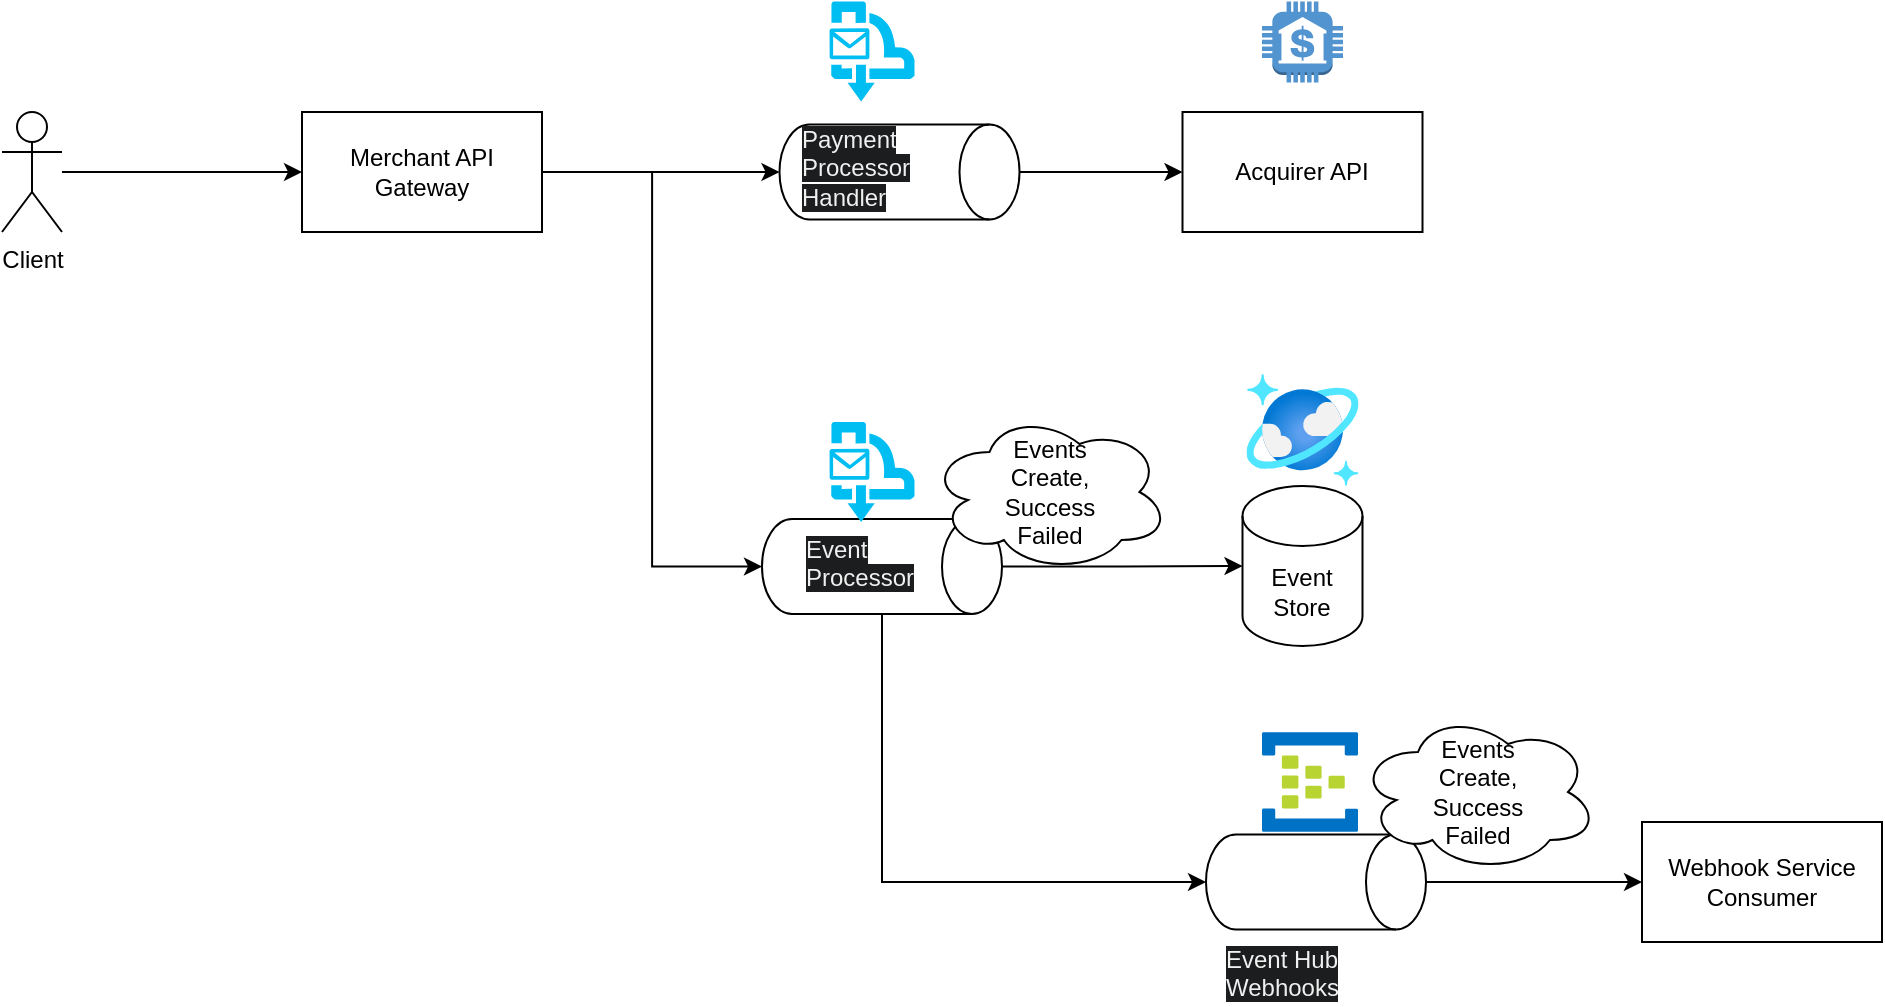 <mxfile version="24.7.5">
  <diagram name="Page-1" id="6_pKinH9KJxc2C_COTnn">
    <mxGraphModel dx="850" dy="819" grid="1" gridSize="10" guides="1" tooltips="1" connect="1" arrows="1" fold="1" page="1" pageScale="1" pageWidth="850" pageHeight="1100" math="0" shadow="0">
      <root>
        <mxCell id="0" />
        <mxCell id="1" parent="0" />
        <mxCell id="2XguI70CrozmOT7nTDVP-3" style="edgeStyle=orthogonalEdgeStyle;rounded=0;orthogonalLoop=1;jettySize=auto;html=1;" edge="1" parent="1" source="2XguI70CrozmOT7nTDVP-1" target="2XguI70CrozmOT7nTDVP-2">
          <mxGeometry relative="1" as="geometry" />
        </mxCell>
        <mxCell id="2XguI70CrozmOT7nTDVP-1" value="Client&lt;div&gt;&lt;br&gt;&lt;/div&gt;" style="shape=umlActor;verticalLabelPosition=bottom;verticalAlign=top;html=1;outlineConnect=0;" vertex="1" parent="1">
          <mxGeometry x="40" y="330" width="30" height="60" as="geometry" />
        </mxCell>
        <mxCell id="2XguI70CrozmOT7nTDVP-6" value="" style="edgeStyle=orthogonalEdgeStyle;rounded=0;orthogonalLoop=1;jettySize=auto;html=1;entryX=0.5;entryY=1;entryDx=0;entryDy=0;entryPerimeter=0;" edge="1" parent="1" source="2XguI70CrozmOT7nTDVP-2" target="2XguI70CrozmOT7nTDVP-10">
          <mxGeometry relative="1" as="geometry">
            <mxPoint x="411.25" y="360" as="targetPoint" />
          </mxGeometry>
        </mxCell>
        <mxCell id="2XguI70CrozmOT7nTDVP-2" value="Merchant API&lt;div&gt;Gateway&lt;/div&gt;" style="rounded=0;whiteSpace=wrap;html=1;" vertex="1" parent="1">
          <mxGeometry x="190" y="330" width="120" height="60" as="geometry" />
        </mxCell>
        <mxCell id="2XguI70CrozmOT7nTDVP-4" value="" style="verticalLabelPosition=bottom;html=1;verticalAlign=top;align=center;strokeColor=none;fillColor=#00BEF2;shape=mxgraph.azure.service_bus_queues;pointerEvents=1;" vertex="1" parent="1">
          <mxGeometry x="453.75" y="274.75" width="42.5" height="50" as="geometry" />
        </mxCell>
        <mxCell id="2XguI70CrozmOT7nTDVP-9" value="" style="edgeStyle=orthogonalEdgeStyle;rounded=0;orthogonalLoop=1;jettySize=auto;html=1;exitX=0.5;exitY=0.042;exitDx=0;exitDy=0;exitPerimeter=0;" edge="1" parent="1" source="2XguI70CrozmOT7nTDVP-10" target="2XguI70CrozmOT7nTDVP-8">
          <mxGeometry relative="1" as="geometry">
            <mxPoint x="531.25" y="360" as="sourcePoint" />
          </mxGeometry>
        </mxCell>
        <mxCell id="2XguI70CrozmOT7nTDVP-7" value="" style="outlineConnect=0;dashed=0;verticalLabelPosition=bottom;verticalAlign=top;align=center;html=1;shape=mxgraph.aws3.bank;fillColor=#5294CF;gradientColor=none;" vertex="1" parent="1">
          <mxGeometry x="670" y="274.75" width="40.5" height="40.5" as="geometry" />
        </mxCell>
        <mxCell id="2XguI70CrozmOT7nTDVP-8" value="Acquirer API" style="whiteSpace=wrap;html=1;rounded=0;" vertex="1" parent="1">
          <mxGeometry x="630.25" y="330" width="120" height="60" as="geometry" />
        </mxCell>
        <mxCell id="2XguI70CrozmOT7nTDVP-10" value="" style="shape=cylinder3;whiteSpace=wrap;html=1;boundedLbl=1;backgroundOutline=1;size=15;rotation=90;" vertex="1" parent="1">
          <mxGeometry x="465" y="300" width="47.5" height="120" as="geometry" />
        </mxCell>
        <mxCell id="2XguI70CrozmOT7nTDVP-11" value="&lt;span style=&quot;color: rgb(240, 240, 240); font-family: Helvetica; font-size: 12px; font-style: normal; font-variant-ligatures: normal; font-variant-caps: normal; font-weight: 400; letter-spacing: normal; orphans: 2; text-align: center; text-indent: 0px; text-transform: none; widows: 2; word-spacing: 0px; -webkit-text-stroke-width: 0px; white-space: normal; background-color: rgb(27, 29, 30); text-decoration-thickness: initial; text-decoration-style: initial; text-decoration-color: initial; display: inline !important; float: none;&quot;&gt;Payment Processor Handler&lt;/span&gt;" style="text;whiteSpace=wrap;html=1;" vertex="1" parent="1">
          <mxGeometry x="437.5" y="330" width="75" height="30" as="geometry" />
        </mxCell>
        <mxCell id="2XguI70CrozmOT7nTDVP-12" value="" style="image;aspect=fixed;html=1;points=[];align=center;fontSize=12;image=img/lib/azure2/databases/Azure_Cosmos_DB.svg;" vertex="1" parent="1">
          <mxGeometry x="662.25" y="461" width="56" height="56" as="geometry" />
        </mxCell>
        <mxCell id="2XguI70CrozmOT7nTDVP-13" value="Event Store" style="shape=cylinder3;whiteSpace=wrap;html=1;boundedLbl=1;backgroundOutline=1;size=15;" vertex="1" parent="1">
          <mxGeometry x="660.25" y="517" width="60" height="80" as="geometry" />
        </mxCell>
        <mxCell id="2XguI70CrozmOT7nTDVP-21" style="edgeStyle=orthogonalEdgeStyle;rounded=0;orthogonalLoop=1;jettySize=auto;html=1;exitX=0.5;exitY=0;exitDx=0;exitDy=0;exitPerimeter=0;" edge="1" parent="1" source="2XguI70CrozmOT7nTDVP-17" target="2XguI70CrozmOT7nTDVP-13">
          <mxGeometry relative="1" as="geometry" />
        </mxCell>
        <mxCell id="2XguI70CrozmOT7nTDVP-17" value="" style="shape=cylinder3;whiteSpace=wrap;html=1;boundedLbl=1;backgroundOutline=1;size=15;rotation=90;" vertex="1" parent="1">
          <mxGeometry x="456.25" y="497.25" width="47.5" height="120" as="geometry" />
        </mxCell>
        <mxCell id="2XguI70CrozmOT7nTDVP-18" value="" style="verticalLabelPosition=bottom;html=1;verticalAlign=top;align=center;strokeColor=none;fillColor=#00BEF2;shape=mxgraph.azure.service_bus_queues;pointerEvents=1;" vertex="1" parent="1">
          <mxGeometry x="453.75" y="485" width="42.5" height="50" as="geometry" />
        </mxCell>
        <mxCell id="2XguI70CrozmOT7nTDVP-19" value="&lt;span style=&quot;color: rgb(240, 240, 240); font-family: Helvetica; font-size: 12px; font-style: normal; font-variant-ligatures: normal; font-variant-caps: normal; font-weight: 400; letter-spacing: normal; orphans: 2; text-align: center; text-indent: 0px; text-transform: none; widows: 2; word-spacing: 0px; -webkit-text-stroke-width: 0px; white-space: normal; background-color: rgb(27, 29, 30); text-decoration-thickness: initial; text-decoration-style: initial; text-decoration-color: initial; display: inline !important; float: none;&quot;&gt;Event Processor&lt;/span&gt;" style="text;whiteSpace=wrap;html=1;" vertex="1" parent="1">
          <mxGeometry x="440" y="535" width="75" height="30" as="geometry" />
        </mxCell>
        <mxCell id="2XguI70CrozmOT7nTDVP-20" style="edgeStyle=orthogonalEdgeStyle;rounded=0;orthogonalLoop=1;jettySize=auto;html=1;exitX=1;exitY=0.5;exitDx=0;exitDy=0;entryX=0.5;entryY=1;entryDx=0;entryDy=0;entryPerimeter=0;" edge="1" parent="1" source="2XguI70CrozmOT7nTDVP-2" target="2XguI70CrozmOT7nTDVP-17">
          <mxGeometry relative="1" as="geometry" />
        </mxCell>
        <mxCell id="2XguI70CrozmOT7nTDVP-27" value="" style="edgeStyle=orthogonalEdgeStyle;rounded=0;orthogonalLoop=1;jettySize=auto;html=1;" edge="1" parent="1" source="2XguI70CrozmOT7nTDVP-22" target="2XguI70CrozmOT7nTDVP-26">
          <mxGeometry relative="1" as="geometry" />
        </mxCell>
        <mxCell id="2XguI70CrozmOT7nTDVP-22" value="" style="shape=cylinder3;whiteSpace=wrap;html=1;boundedLbl=1;backgroundOutline=1;size=15;rotation=90;" vertex="1" parent="1">
          <mxGeometry x="673.25" y="660" width="47.5" height="110" as="geometry" />
        </mxCell>
        <mxCell id="2XguI70CrozmOT7nTDVP-23" style="edgeStyle=orthogonalEdgeStyle;rounded=0;orthogonalLoop=1;jettySize=auto;html=1;exitX=1;exitY=0.5;exitDx=0;exitDy=0;exitPerimeter=0;entryX=0.5;entryY=1;entryDx=0;entryDy=0;entryPerimeter=0;" edge="1" parent="1" source="2XguI70CrozmOT7nTDVP-17" target="2XguI70CrozmOT7nTDVP-22">
          <mxGeometry relative="1" as="geometry" />
        </mxCell>
        <mxCell id="2XguI70CrozmOT7nTDVP-24" value="" style="image;sketch=0;aspect=fixed;html=1;points=[];align=center;fontSize=12;image=img/lib/mscae/Event_Hubs.svg;" vertex="1" parent="1">
          <mxGeometry x="670" y="640" width="48" height="50" as="geometry" />
        </mxCell>
        <mxCell id="2XguI70CrozmOT7nTDVP-25" value="&lt;span style=&quot;color: rgb(240, 240, 240); font-family: Helvetica; font-size: 12px; font-style: normal; font-variant-ligatures: normal; font-variant-caps: normal; font-weight: 400; letter-spacing: normal; orphans: 2; text-align: center; text-indent: 0px; text-transform: none; widows: 2; word-spacing: 0px; -webkit-text-stroke-width: 0px; white-space: normal; background-color: rgb(27, 29, 30); text-decoration-thickness: initial; text-decoration-style: initial; text-decoration-color: initial; display: inline !important; float: none;&quot;&gt;Event Hub&lt;/span&gt;&lt;div&gt;&lt;span style=&quot;color: rgb(240, 240, 240); font-family: Helvetica; font-size: 12px; font-style: normal; font-variant-ligatures: normal; font-variant-caps: normal; font-weight: 400; letter-spacing: normal; orphans: 2; text-align: center; text-indent: 0px; text-transform: none; widows: 2; word-spacing: 0px; -webkit-text-stroke-width: 0px; white-space: normal; background-color: rgb(27, 29, 30); text-decoration-thickness: initial; text-decoration-style: initial; text-decoration-color: initial; display: inline !important; float: none;&quot;&gt;Webhooks&lt;/span&gt;&lt;/div&gt;" style="text;whiteSpace=wrap;html=1;" vertex="1" parent="1">
          <mxGeometry x="650" y="740" width="106.75" height="30" as="geometry" />
        </mxCell>
        <mxCell id="2XguI70CrozmOT7nTDVP-26" value="Webhook Service&lt;div&gt;Consumer&lt;/div&gt;" style="whiteSpace=wrap;html=1;" vertex="1" parent="1">
          <mxGeometry x="860" y="685" width="120" height="60" as="geometry" />
        </mxCell>
        <mxCell id="2XguI70CrozmOT7nTDVP-28" value="Events&lt;div&gt;Create,&lt;/div&gt;&lt;div&gt;Success&lt;/div&gt;&lt;div&gt;Failed&lt;/div&gt;" style="ellipse;shape=cloud;whiteSpace=wrap;html=1;" vertex="1" parent="1">
          <mxGeometry x="503.75" y="480" width="120" height="80" as="geometry" />
        </mxCell>
        <mxCell id="2XguI70CrozmOT7nTDVP-29" value="Events&lt;div&gt;Create,&lt;/div&gt;&lt;div&gt;Success&lt;/div&gt;&lt;div&gt;Failed&lt;/div&gt;" style="ellipse;shape=cloud;whiteSpace=wrap;html=1;" vertex="1" parent="1">
          <mxGeometry x="718" y="630" width="120" height="80" as="geometry" />
        </mxCell>
      </root>
    </mxGraphModel>
  </diagram>
</mxfile>
